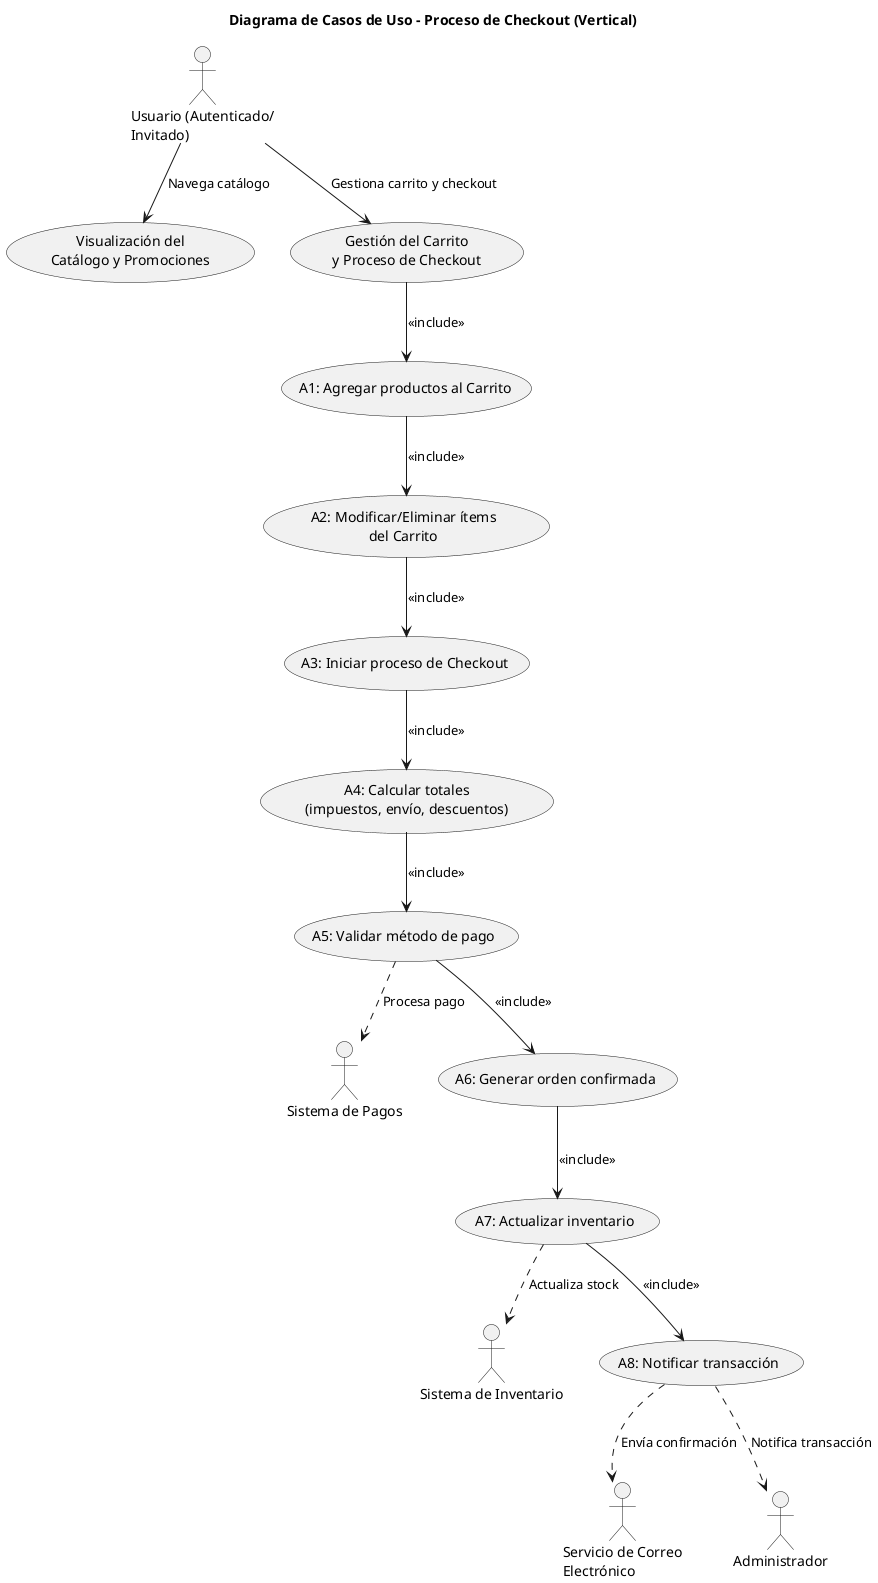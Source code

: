 @startuml
top to bottom direction
title Diagrama de Casos de Uso - Proceso de Checkout (Vertical)

actor "Usuario (Autenticado/\nInvitado)" as Usuario
actor "Sistema de Pagos" as Pago
actor "Sistema de Inventario" as Inventario
actor "Servicio de Correo\nElectrónico" as Correo
actor "Administrador" as Admin

usecase "Visualización del\nCatálogo y Promociones" as UC06
usecase "Gestión del Carrito\ny Proceso de Checkout" as UC07

' Subcasos de UC07 presentados en forma vertical (secuencial)
usecase "A1: Agregar productos al Carrito" as A1
usecase "A2: Modificar/Eliminar ítems\ndel Carrito" as A2
usecase "A3: Iniciar proceso de Checkout" as A3
usecase "A4: Calcular totales\n(impuestos, envío, descuentos)" as A4
usecase "A5: Validar método de pago" as A5
usecase "A6: Generar orden confirmada" as A6
usecase "A7: Actualizar inventario" as A7
usecase "A8: Notificar transacción" as A8

' Relaciones directas del usuario
Usuario --> UC06 : Navega catálogo
Usuario --> UC07 : Gestiona carrito y checkout

' Secuencia vertical del flujo del caso de uso UC07:
UC07 --> A1 : <<include>>
A1 --> A2 : <<include>>
A2 --> A3 : <<include>>
A3 --> A4 : <<include>>
A4 --> A5 : <<include>>
A5 --> A6 : <<include>>
A6 --> A7 : <<include>>
A7 --> A8 : <<include>>

' Relaciones de integración con sistemas externos para ciertas acciones
A5 ..> Pago : Procesa pago
A7 ..> Inventario : Actualiza stock
A8 ..> Correo : Envía confirmación
A8 ..> Admin : Notifica transacción

@enduml